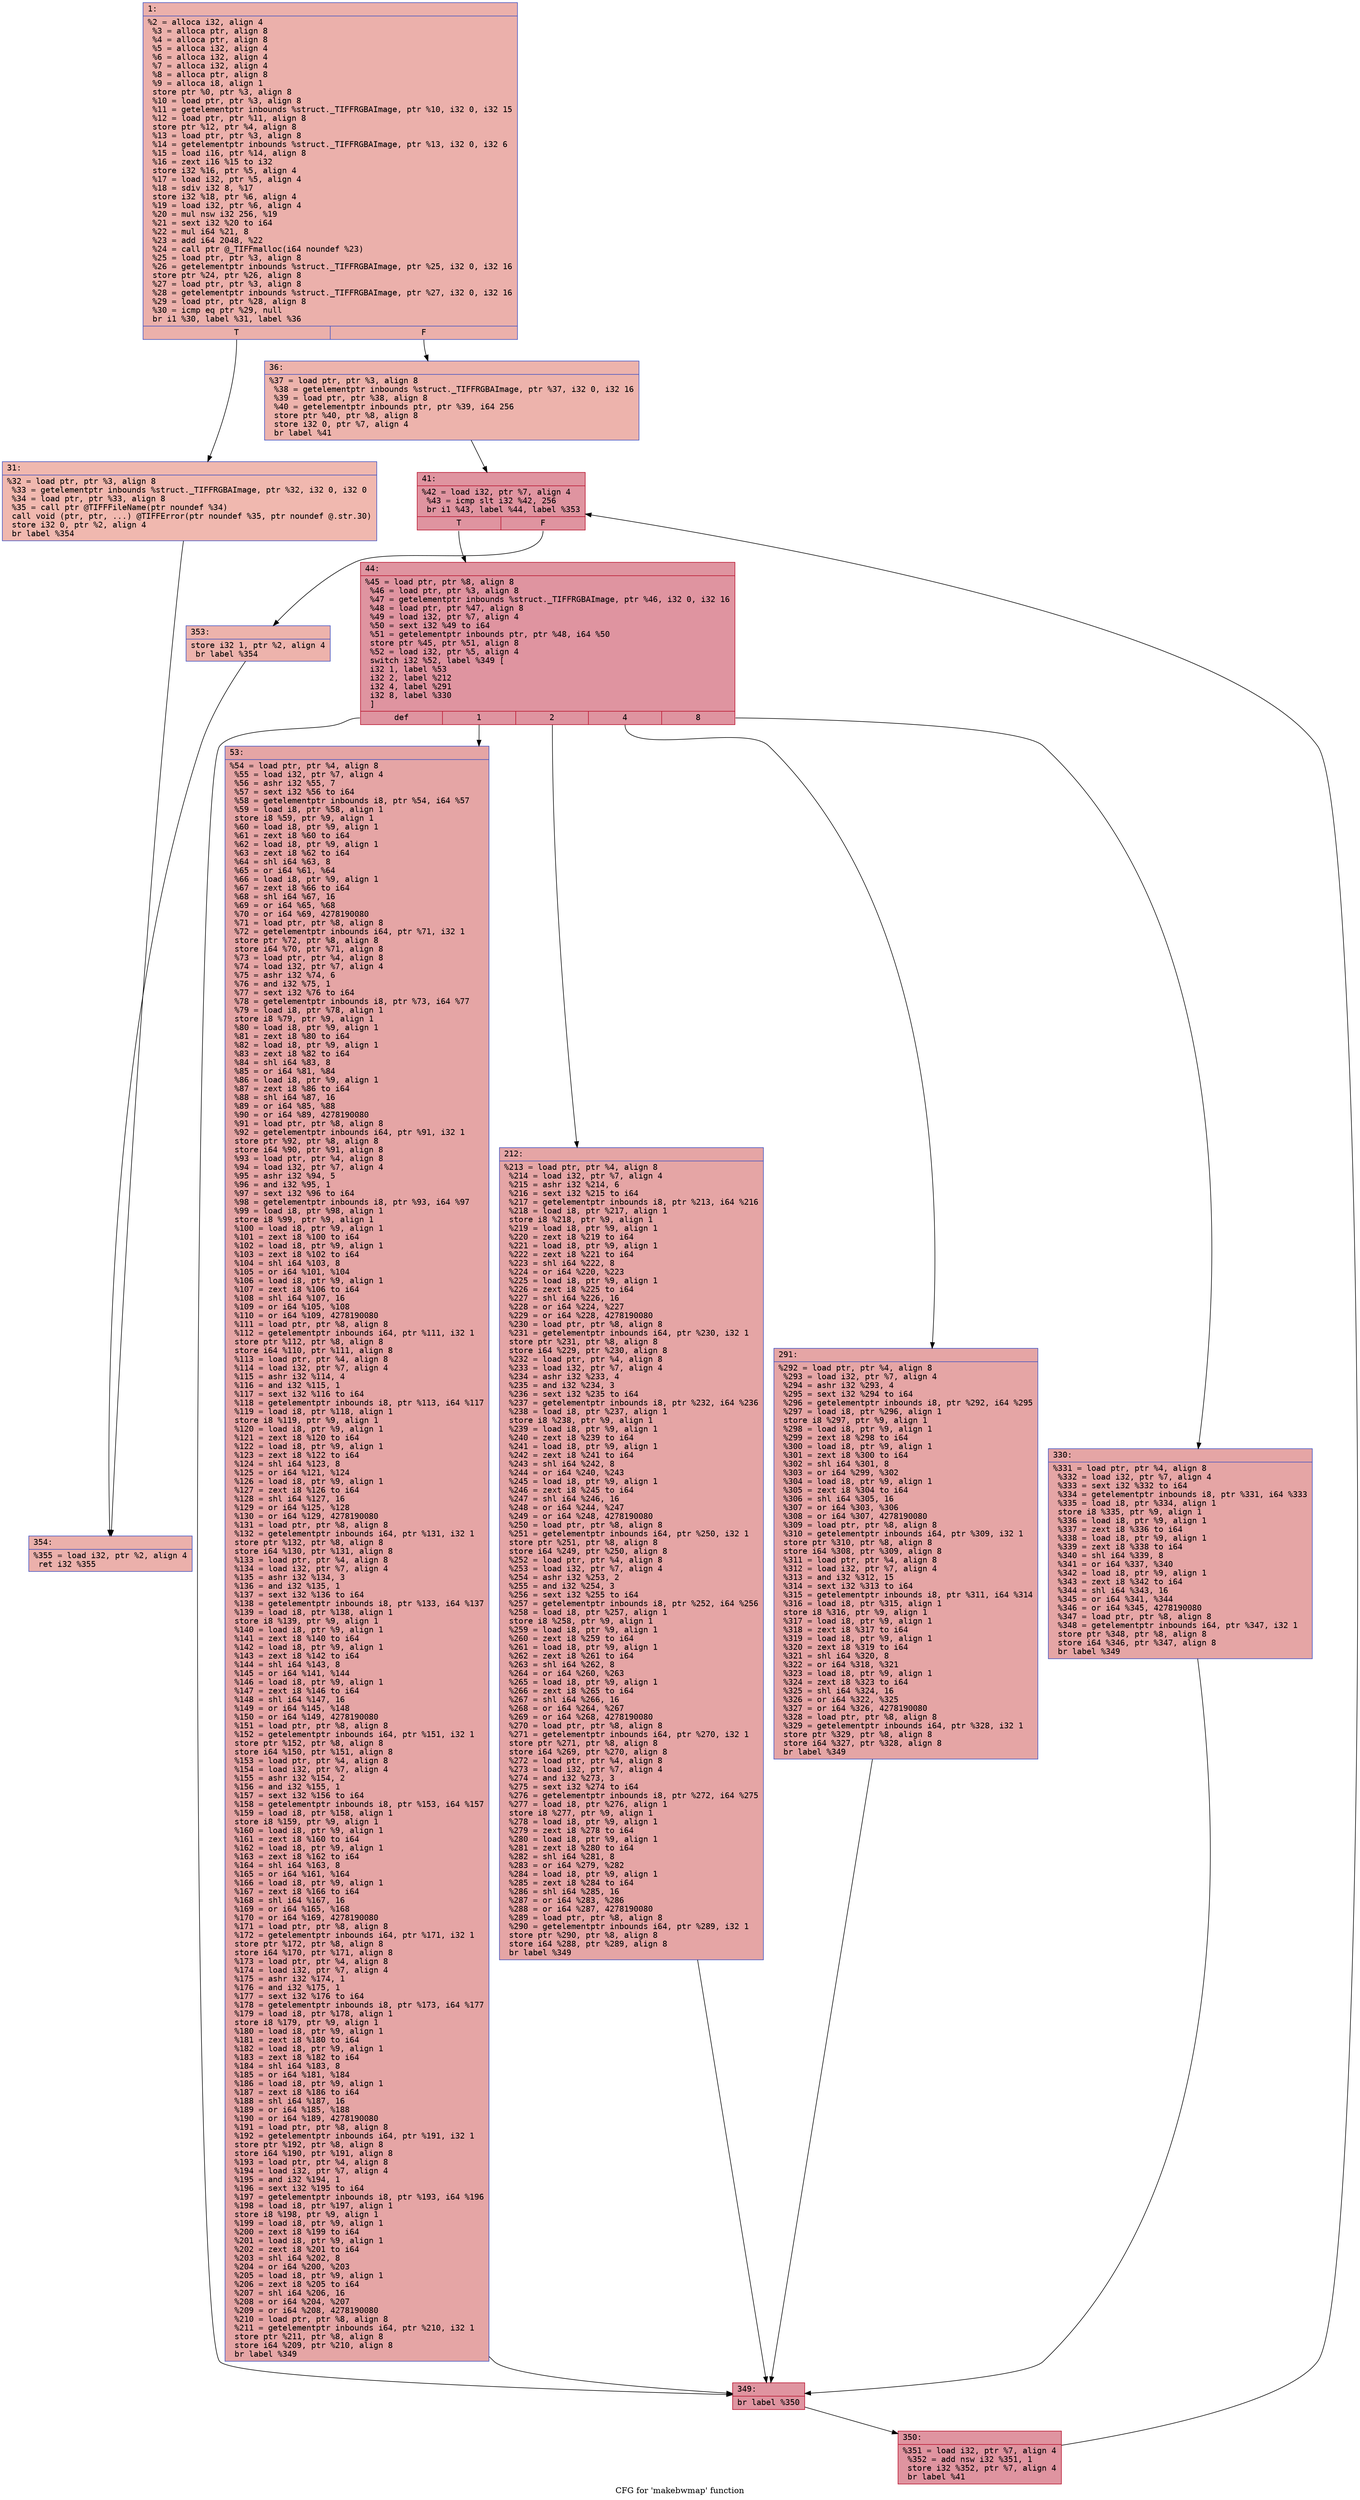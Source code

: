 digraph "CFG for 'makebwmap' function" {
	label="CFG for 'makebwmap' function";

	Node0x600002a259a0 [shape=record,color="#3d50c3ff", style=filled, fillcolor="#d24b4070" fontname="Courier",label="{1:\l|  %2 = alloca i32, align 4\l  %3 = alloca ptr, align 8\l  %4 = alloca ptr, align 8\l  %5 = alloca i32, align 4\l  %6 = alloca i32, align 4\l  %7 = alloca i32, align 4\l  %8 = alloca ptr, align 8\l  %9 = alloca i8, align 1\l  store ptr %0, ptr %3, align 8\l  %10 = load ptr, ptr %3, align 8\l  %11 = getelementptr inbounds %struct._TIFFRGBAImage, ptr %10, i32 0, i32 15\l  %12 = load ptr, ptr %11, align 8\l  store ptr %12, ptr %4, align 8\l  %13 = load ptr, ptr %3, align 8\l  %14 = getelementptr inbounds %struct._TIFFRGBAImage, ptr %13, i32 0, i32 6\l  %15 = load i16, ptr %14, align 8\l  %16 = zext i16 %15 to i32\l  store i32 %16, ptr %5, align 4\l  %17 = load i32, ptr %5, align 4\l  %18 = sdiv i32 8, %17\l  store i32 %18, ptr %6, align 4\l  %19 = load i32, ptr %6, align 4\l  %20 = mul nsw i32 256, %19\l  %21 = sext i32 %20 to i64\l  %22 = mul i64 %21, 8\l  %23 = add i64 2048, %22\l  %24 = call ptr @_TIFFmalloc(i64 noundef %23)\l  %25 = load ptr, ptr %3, align 8\l  %26 = getelementptr inbounds %struct._TIFFRGBAImage, ptr %25, i32 0, i32 16\l  store ptr %24, ptr %26, align 8\l  %27 = load ptr, ptr %3, align 8\l  %28 = getelementptr inbounds %struct._TIFFRGBAImage, ptr %27, i32 0, i32 16\l  %29 = load ptr, ptr %28, align 8\l  %30 = icmp eq ptr %29, null\l  br i1 %30, label %31, label %36\l|{<s0>T|<s1>F}}"];
	Node0x600002a259a0:s0 -> Node0x600002a259f0[tooltip="1 -> 31\nProbability 37.50%" ];
	Node0x600002a259a0:s1 -> Node0x600002a25a40[tooltip="1 -> 36\nProbability 62.50%" ];
	Node0x600002a259f0 [shape=record,color="#3d50c3ff", style=filled, fillcolor="#dc5d4a70" fontname="Courier",label="{31:\l|  %32 = load ptr, ptr %3, align 8\l  %33 = getelementptr inbounds %struct._TIFFRGBAImage, ptr %32, i32 0, i32 0\l  %34 = load ptr, ptr %33, align 8\l  %35 = call ptr @TIFFFileName(ptr noundef %34)\l  call void (ptr, ptr, ...) @TIFFError(ptr noundef %35, ptr noundef @.str.30)\l  store i32 0, ptr %2, align 4\l  br label %354\l}"];
	Node0x600002a259f0 -> Node0x600002a25d60[tooltip="31 -> 354\nProbability 100.00%" ];
	Node0x600002a25a40 [shape=record,color="#3d50c3ff", style=filled, fillcolor="#d6524470" fontname="Courier",label="{36:\l|  %37 = load ptr, ptr %3, align 8\l  %38 = getelementptr inbounds %struct._TIFFRGBAImage, ptr %37, i32 0, i32 16\l  %39 = load ptr, ptr %38, align 8\l  %40 = getelementptr inbounds ptr, ptr %39, i64 256\l  store ptr %40, ptr %8, align 8\l  store i32 0, ptr %7, align 4\l  br label %41\l}"];
	Node0x600002a25a40 -> Node0x600002a25a90[tooltip="36 -> 41\nProbability 100.00%" ];
	Node0x600002a25a90 [shape=record,color="#b70d28ff", style=filled, fillcolor="#b70d2870" fontname="Courier",label="{41:\l|  %42 = load i32, ptr %7, align 4\l  %43 = icmp slt i32 %42, 256\l  br i1 %43, label %44, label %353\l|{<s0>T|<s1>F}}"];
	Node0x600002a25a90:s0 -> Node0x600002a25ae0[tooltip="41 -> 44\nProbability 96.88%" ];
	Node0x600002a25a90:s1 -> Node0x600002a25d10[tooltip="41 -> 353\nProbability 3.12%" ];
	Node0x600002a25ae0 [shape=record,color="#b70d28ff", style=filled, fillcolor="#b70d2870" fontname="Courier",label="{44:\l|  %45 = load ptr, ptr %8, align 8\l  %46 = load ptr, ptr %3, align 8\l  %47 = getelementptr inbounds %struct._TIFFRGBAImage, ptr %46, i32 0, i32 16\l  %48 = load ptr, ptr %47, align 8\l  %49 = load i32, ptr %7, align 4\l  %50 = sext i32 %49 to i64\l  %51 = getelementptr inbounds ptr, ptr %48, i64 %50\l  store ptr %45, ptr %51, align 8\l  %52 = load i32, ptr %5, align 4\l  switch i32 %52, label %349 [\l    i32 1, label %53\l    i32 2, label %212\l    i32 4, label %291\l    i32 8, label %330\l  ]\l|{<s0>def|<s1>1|<s2>2|<s3>4|<s4>8}}"];
	Node0x600002a25ae0:s0 -> Node0x600002a25c70[tooltip="44 -> 349\nProbability 20.00%" ];
	Node0x600002a25ae0:s1 -> Node0x600002a25b30[tooltip="44 -> 53\nProbability 20.00%" ];
	Node0x600002a25ae0:s2 -> Node0x600002a25b80[tooltip="44 -> 212\nProbability 20.00%" ];
	Node0x600002a25ae0:s3 -> Node0x600002a25bd0[tooltip="44 -> 291\nProbability 20.00%" ];
	Node0x600002a25ae0:s4 -> Node0x600002a25c20[tooltip="44 -> 330\nProbability 20.00%" ];
	Node0x600002a25b30 [shape=record,color="#3d50c3ff", style=filled, fillcolor="#c5333470" fontname="Courier",label="{53:\l|  %54 = load ptr, ptr %4, align 8\l  %55 = load i32, ptr %7, align 4\l  %56 = ashr i32 %55, 7\l  %57 = sext i32 %56 to i64\l  %58 = getelementptr inbounds i8, ptr %54, i64 %57\l  %59 = load i8, ptr %58, align 1\l  store i8 %59, ptr %9, align 1\l  %60 = load i8, ptr %9, align 1\l  %61 = zext i8 %60 to i64\l  %62 = load i8, ptr %9, align 1\l  %63 = zext i8 %62 to i64\l  %64 = shl i64 %63, 8\l  %65 = or i64 %61, %64\l  %66 = load i8, ptr %9, align 1\l  %67 = zext i8 %66 to i64\l  %68 = shl i64 %67, 16\l  %69 = or i64 %65, %68\l  %70 = or i64 %69, 4278190080\l  %71 = load ptr, ptr %8, align 8\l  %72 = getelementptr inbounds i64, ptr %71, i32 1\l  store ptr %72, ptr %8, align 8\l  store i64 %70, ptr %71, align 8\l  %73 = load ptr, ptr %4, align 8\l  %74 = load i32, ptr %7, align 4\l  %75 = ashr i32 %74, 6\l  %76 = and i32 %75, 1\l  %77 = sext i32 %76 to i64\l  %78 = getelementptr inbounds i8, ptr %73, i64 %77\l  %79 = load i8, ptr %78, align 1\l  store i8 %79, ptr %9, align 1\l  %80 = load i8, ptr %9, align 1\l  %81 = zext i8 %80 to i64\l  %82 = load i8, ptr %9, align 1\l  %83 = zext i8 %82 to i64\l  %84 = shl i64 %83, 8\l  %85 = or i64 %81, %84\l  %86 = load i8, ptr %9, align 1\l  %87 = zext i8 %86 to i64\l  %88 = shl i64 %87, 16\l  %89 = or i64 %85, %88\l  %90 = or i64 %89, 4278190080\l  %91 = load ptr, ptr %8, align 8\l  %92 = getelementptr inbounds i64, ptr %91, i32 1\l  store ptr %92, ptr %8, align 8\l  store i64 %90, ptr %91, align 8\l  %93 = load ptr, ptr %4, align 8\l  %94 = load i32, ptr %7, align 4\l  %95 = ashr i32 %94, 5\l  %96 = and i32 %95, 1\l  %97 = sext i32 %96 to i64\l  %98 = getelementptr inbounds i8, ptr %93, i64 %97\l  %99 = load i8, ptr %98, align 1\l  store i8 %99, ptr %9, align 1\l  %100 = load i8, ptr %9, align 1\l  %101 = zext i8 %100 to i64\l  %102 = load i8, ptr %9, align 1\l  %103 = zext i8 %102 to i64\l  %104 = shl i64 %103, 8\l  %105 = or i64 %101, %104\l  %106 = load i8, ptr %9, align 1\l  %107 = zext i8 %106 to i64\l  %108 = shl i64 %107, 16\l  %109 = or i64 %105, %108\l  %110 = or i64 %109, 4278190080\l  %111 = load ptr, ptr %8, align 8\l  %112 = getelementptr inbounds i64, ptr %111, i32 1\l  store ptr %112, ptr %8, align 8\l  store i64 %110, ptr %111, align 8\l  %113 = load ptr, ptr %4, align 8\l  %114 = load i32, ptr %7, align 4\l  %115 = ashr i32 %114, 4\l  %116 = and i32 %115, 1\l  %117 = sext i32 %116 to i64\l  %118 = getelementptr inbounds i8, ptr %113, i64 %117\l  %119 = load i8, ptr %118, align 1\l  store i8 %119, ptr %9, align 1\l  %120 = load i8, ptr %9, align 1\l  %121 = zext i8 %120 to i64\l  %122 = load i8, ptr %9, align 1\l  %123 = zext i8 %122 to i64\l  %124 = shl i64 %123, 8\l  %125 = or i64 %121, %124\l  %126 = load i8, ptr %9, align 1\l  %127 = zext i8 %126 to i64\l  %128 = shl i64 %127, 16\l  %129 = or i64 %125, %128\l  %130 = or i64 %129, 4278190080\l  %131 = load ptr, ptr %8, align 8\l  %132 = getelementptr inbounds i64, ptr %131, i32 1\l  store ptr %132, ptr %8, align 8\l  store i64 %130, ptr %131, align 8\l  %133 = load ptr, ptr %4, align 8\l  %134 = load i32, ptr %7, align 4\l  %135 = ashr i32 %134, 3\l  %136 = and i32 %135, 1\l  %137 = sext i32 %136 to i64\l  %138 = getelementptr inbounds i8, ptr %133, i64 %137\l  %139 = load i8, ptr %138, align 1\l  store i8 %139, ptr %9, align 1\l  %140 = load i8, ptr %9, align 1\l  %141 = zext i8 %140 to i64\l  %142 = load i8, ptr %9, align 1\l  %143 = zext i8 %142 to i64\l  %144 = shl i64 %143, 8\l  %145 = or i64 %141, %144\l  %146 = load i8, ptr %9, align 1\l  %147 = zext i8 %146 to i64\l  %148 = shl i64 %147, 16\l  %149 = or i64 %145, %148\l  %150 = or i64 %149, 4278190080\l  %151 = load ptr, ptr %8, align 8\l  %152 = getelementptr inbounds i64, ptr %151, i32 1\l  store ptr %152, ptr %8, align 8\l  store i64 %150, ptr %151, align 8\l  %153 = load ptr, ptr %4, align 8\l  %154 = load i32, ptr %7, align 4\l  %155 = ashr i32 %154, 2\l  %156 = and i32 %155, 1\l  %157 = sext i32 %156 to i64\l  %158 = getelementptr inbounds i8, ptr %153, i64 %157\l  %159 = load i8, ptr %158, align 1\l  store i8 %159, ptr %9, align 1\l  %160 = load i8, ptr %9, align 1\l  %161 = zext i8 %160 to i64\l  %162 = load i8, ptr %9, align 1\l  %163 = zext i8 %162 to i64\l  %164 = shl i64 %163, 8\l  %165 = or i64 %161, %164\l  %166 = load i8, ptr %9, align 1\l  %167 = zext i8 %166 to i64\l  %168 = shl i64 %167, 16\l  %169 = or i64 %165, %168\l  %170 = or i64 %169, 4278190080\l  %171 = load ptr, ptr %8, align 8\l  %172 = getelementptr inbounds i64, ptr %171, i32 1\l  store ptr %172, ptr %8, align 8\l  store i64 %170, ptr %171, align 8\l  %173 = load ptr, ptr %4, align 8\l  %174 = load i32, ptr %7, align 4\l  %175 = ashr i32 %174, 1\l  %176 = and i32 %175, 1\l  %177 = sext i32 %176 to i64\l  %178 = getelementptr inbounds i8, ptr %173, i64 %177\l  %179 = load i8, ptr %178, align 1\l  store i8 %179, ptr %9, align 1\l  %180 = load i8, ptr %9, align 1\l  %181 = zext i8 %180 to i64\l  %182 = load i8, ptr %9, align 1\l  %183 = zext i8 %182 to i64\l  %184 = shl i64 %183, 8\l  %185 = or i64 %181, %184\l  %186 = load i8, ptr %9, align 1\l  %187 = zext i8 %186 to i64\l  %188 = shl i64 %187, 16\l  %189 = or i64 %185, %188\l  %190 = or i64 %189, 4278190080\l  %191 = load ptr, ptr %8, align 8\l  %192 = getelementptr inbounds i64, ptr %191, i32 1\l  store ptr %192, ptr %8, align 8\l  store i64 %190, ptr %191, align 8\l  %193 = load ptr, ptr %4, align 8\l  %194 = load i32, ptr %7, align 4\l  %195 = and i32 %194, 1\l  %196 = sext i32 %195 to i64\l  %197 = getelementptr inbounds i8, ptr %193, i64 %196\l  %198 = load i8, ptr %197, align 1\l  store i8 %198, ptr %9, align 1\l  %199 = load i8, ptr %9, align 1\l  %200 = zext i8 %199 to i64\l  %201 = load i8, ptr %9, align 1\l  %202 = zext i8 %201 to i64\l  %203 = shl i64 %202, 8\l  %204 = or i64 %200, %203\l  %205 = load i8, ptr %9, align 1\l  %206 = zext i8 %205 to i64\l  %207 = shl i64 %206, 16\l  %208 = or i64 %204, %207\l  %209 = or i64 %208, 4278190080\l  %210 = load ptr, ptr %8, align 8\l  %211 = getelementptr inbounds i64, ptr %210, i32 1\l  store ptr %211, ptr %8, align 8\l  store i64 %209, ptr %210, align 8\l  br label %349\l}"];
	Node0x600002a25b30 -> Node0x600002a25c70[tooltip="53 -> 349\nProbability 100.00%" ];
	Node0x600002a25b80 [shape=record,color="#3d50c3ff", style=filled, fillcolor="#c5333470" fontname="Courier",label="{212:\l|  %213 = load ptr, ptr %4, align 8\l  %214 = load i32, ptr %7, align 4\l  %215 = ashr i32 %214, 6\l  %216 = sext i32 %215 to i64\l  %217 = getelementptr inbounds i8, ptr %213, i64 %216\l  %218 = load i8, ptr %217, align 1\l  store i8 %218, ptr %9, align 1\l  %219 = load i8, ptr %9, align 1\l  %220 = zext i8 %219 to i64\l  %221 = load i8, ptr %9, align 1\l  %222 = zext i8 %221 to i64\l  %223 = shl i64 %222, 8\l  %224 = or i64 %220, %223\l  %225 = load i8, ptr %9, align 1\l  %226 = zext i8 %225 to i64\l  %227 = shl i64 %226, 16\l  %228 = or i64 %224, %227\l  %229 = or i64 %228, 4278190080\l  %230 = load ptr, ptr %8, align 8\l  %231 = getelementptr inbounds i64, ptr %230, i32 1\l  store ptr %231, ptr %8, align 8\l  store i64 %229, ptr %230, align 8\l  %232 = load ptr, ptr %4, align 8\l  %233 = load i32, ptr %7, align 4\l  %234 = ashr i32 %233, 4\l  %235 = and i32 %234, 3\l  %236 = sext i32 %235 to i64\l  %237 = getelementptr inbounds i8, ptr %232, i64 %236\l  %238 = load i8, ptr %237, align 1\l  store i8 %238, ptr %9, align 1\l  %239 = load i8, ptr %9, align 1\l  %240 = zext i8 %239 to i64\l  %241 = load i8, ptr %9, align 1\l  %242 = zext i8 %241 to i64\l  %243 = shl i64 %242, 8\l  %244 = or i64 %240, %243\l  %245 = load i8, ptr %9, align 1\l  %246 = zext i8 %245 to i64\l  %247 = shl i64 %246, 16\l  %248 = or i64 %244, %247\l  %249 = or i64 %248, 4278190080\l  %250 = load ptr, ptr %8, align 8\l  %251 = getelementptr inbounds i64, ptr %250, i32 1\l  store ptr %251, ptr %8, align 8\l  store i64 %249, ptr %250, align 8\l  %252 = load ptr, ptr %4, align 8\l  %253 = load i32, ptr %7, align 4\l  %254 = ashr i32 %253, 2\l  %255 = and i32 %254, 3\l  %256 = sext i32 %255 to i64\l  %257 = getelementptr inbounds i8, ptr %252, i64 %256\l  %258 = load i8, ptr %257, align 1\l  store i8 %258, ptr %9, align 1\l  %259 = load i8, ptr %9, align 1\l  %260 = zext i8 %259 to i64\l  %261 = load i8, ptr %9, align 1\l  %262 = zext i8 %261 to i64\l  %263 = shl i64 %262, 8\l  %264 = or i64 %260, %263\l  %265 = load i8, ptr %9, align 1\l  %266 = zext i8 %265 to i64\l  %267 = shl i64 %266, 16\l  %268 = or i64 %264, %267\l  %269 = or i64 %268, 4278190080\l  %270 = load ptr, ptr %8, align 8\l  %271 = getelementptr inbounds i64, ptr %270, i32 1\l  store ptr %271, ptr %8, align 8\l  store i64 %269, ptr %270, align 8\l  %272 = load ptr, ptr %4, align 8\l  %273 = load i32, ptr %7, align 4\l  %274 = and i32 %273, 3\l  %275 = sext i32 %274 to i64\l  %276 = getelementptr inbounds i8, ptr %272, i64 %275\l  %277 = load i8, ptr %276, align 1\l  store i8 %277, ptr %9, align 1\l  %278 = load i8, ptr %9, align 1\l  %279 = zext i8 %278 to i64\l  %280 = load i8, ptr %9, align 1\l  %281 = zext i8 %280 to i64\l  %282 = shl i64 %281, 8\l  %283 = or i64 %279, %282\l  %284 = load i8, ptr %9, align 1\l  %285 = zext i8 %284 to i64\l  %286 = shl i64 %285, 16\l  %287 = or i64 %283, %286\l  %288 = or i64 %287, 4278190080\l  %289 = load ptr, ptr %8, align 8\l  %290 = getelementptr inbounds i64, ptr %289, i32 1\l  store ptr %290, ptr %8, align 8\l  store i64 %288, ptr %289, align 8\l  br label %349\l}"];
	Node0x600002a25b80 -> Node0x600002a25c70[tooltip="212 -> 349\nProbability 100.00%" ];
	Node0x600002a25bd0 [shape=record,color="#3d50c3ff", style=filled, fillcolor="#c5333470" fontname="Courier",label="{291:\l|  %292 = load ptr, ptr %4, align 8\l  %293 = load i32, ptr %7, align 4\l  %294 = ashr i32 %293, 4\l  %295 = sext i32 %294 to i64\l  %296 = getelementptr inbounds i8, ptr %292, i64 %295\l  %297 = load i8, ptr %296, align 1\l  store i8 %297, ptr %9, align 1\l  %298 = load i8, ptr %9, align 1\l  %299 = zext i8 %298 to i64\l  %300 = load i8, ptr %9, align 1\l  %301 = zext i8 %300 to i64\l  %302 = shl i64 %301, 8\l  %303 = or i64 %299, %302\l  %304 = load i8, ptr %9, align 1\l  %305 = zext i8 %304 to i64\l  %306 = shl i64 %305, 16\l  %307 = or i64 %303, %306\l  %308 = or i64 %307, 4278190080\l  %309 = load ptr, ptr %8, align 8\l  %310 = getelementptr inbounds i64, ptr %309, i32 1\l  store ptr %310, ptr %8, align 8\l  store i64 %308, ptr %309, align 8\l  %311 = load ptr, ptr %4, align 8\l  %312 = load i32, ptr %7, align 4\l  %313 = and i32 %312, 15\l  %314 = sext i32 %313 to i64\l  %315 = getelementptr inbounds i8, ptr %311, i64 %314\l  %316 = load i8, ptr %315, align 1\l  store i8 %316, ptr %9, align 1\l  %317 = load i8, ptr %9, align 1\l  %318 = zext i8 %317 to i64\l  %319 = load i8, ptr %9, align 1\l  %320 = zext i8 %319 to i64\l  %321 = shl i64 %320, 8\l  %322 = or i64 %318, %321\l  %323 = load i8, ptr %9, align 1\l  %324 = zext i8 %323 to i64\l  %325 = shl i64 %324, 16\l  %326 = or i64 %322, %325\l  %327 = or i64 %326, 4278190080\l  %328 = load ptr, ptr %8, align 8\l  %329 = getelementptr inbounds i64, ptr %328, i32 1\l  store ptr %329, ptr %8, align 8\l  store i64 %327, ptr %328, align 8\l  br label %349\l}"];
	Node0x600002a25bd0 -> Node0x600002a25c70[tooltip="291 -> 349\nProbability 100.00%" ];
	Node0x600002a25c20 [shape=record,color="#3d50c3ff", style=filled, fillcolor="#c5333470" fontname="Courier",label="{330:\l|  %331 = load ptr, ptr %4, align 8\l  %332 = load i32, ptr %7, align 4\l  %333 = sext i32 %332 to i64\l  %334 = getelementptr inbounds i8, ptr %331, i64 %333\l  %335 = load i8, ptr %334, align 1\l  store i8 %335, ptr %9, align 1\l  %336 = load i8, ptr %9, align 1\l  %337 = zext i8 %336 to i64\l  %338 = load i8, ptr %9, align 1\l  %339 = zext i8 %338 to i64\l  %340 = shl i64 %339, 8\l  %341 = or i64 %337, %340\l  %342 = load i8, ptr %9, align 1\l  %343 = zext i8 %342 to i64\l  %344 = shl i64 %343, 16\l  %345 = or i64 %341, %344\l  %346 = or i64 %345, 4278190080\l  %347 = load ptr, ptr %8, align 8\l  %348 = getelementptr inbounds i64, ptr %347, i32 1\l  store ptr %348, ptr %8, align 8\l  store i64 %346, ptr %347, align 8\l  br label %349\l}"];
	Node0x600002a25c20 -> Node0x600002a25c70[tooltip="330 -> 349\nProbability 100.00%" ];
	Node0x600002a25c70 [shape=record,color="#b70d28ff", style=filled, fillcolor="#b70d2870" fontname="Courier",label="{349:\l|  br label %350\l}"];
	Node0x600002a25c70 -> Node0x600002a25cc0[tooltip="349 -> 350\nProbability 100.00%" ];
	Node0x600002a25cc0 [shape=record,color="#b70d28ff", style=filled, fillcolor="#b70d2870" fontname="Courier",label="{350:\l|  %351 = load i32, ptr %7, align 4\l  %352 = add nsw i32 %351, 1\l  store i32 %352, ptr %7, align 4\l  br label %41\l}"];
	Node0x600002a25cc0 -> Node0x600002a25a90[tooltip="350 -> 41\nProbability 100.00%" ];
	Node0x600002a25d10 [shape=record,color="#3d50c3ff", style=filled, fillcolor="#d6524470" fontname="Courier",label="{353:\l|  store i32 1, ptr %2, align 4\l  br label %354\l}"];
	Node0x600002a25d10 -> Node0x600002a25d60[tooltip="353 -> 354\nProbability 100.00%" ];
	Node0x600002a25d60 [shape=record,color="#3d50c3ff", style=filled, fillcolor="#d24b4070" fontname="Courier",label="{354:\l|  %355 = load i32, ptr %2, align 4\l  ret i32 %355\l}"];
}
